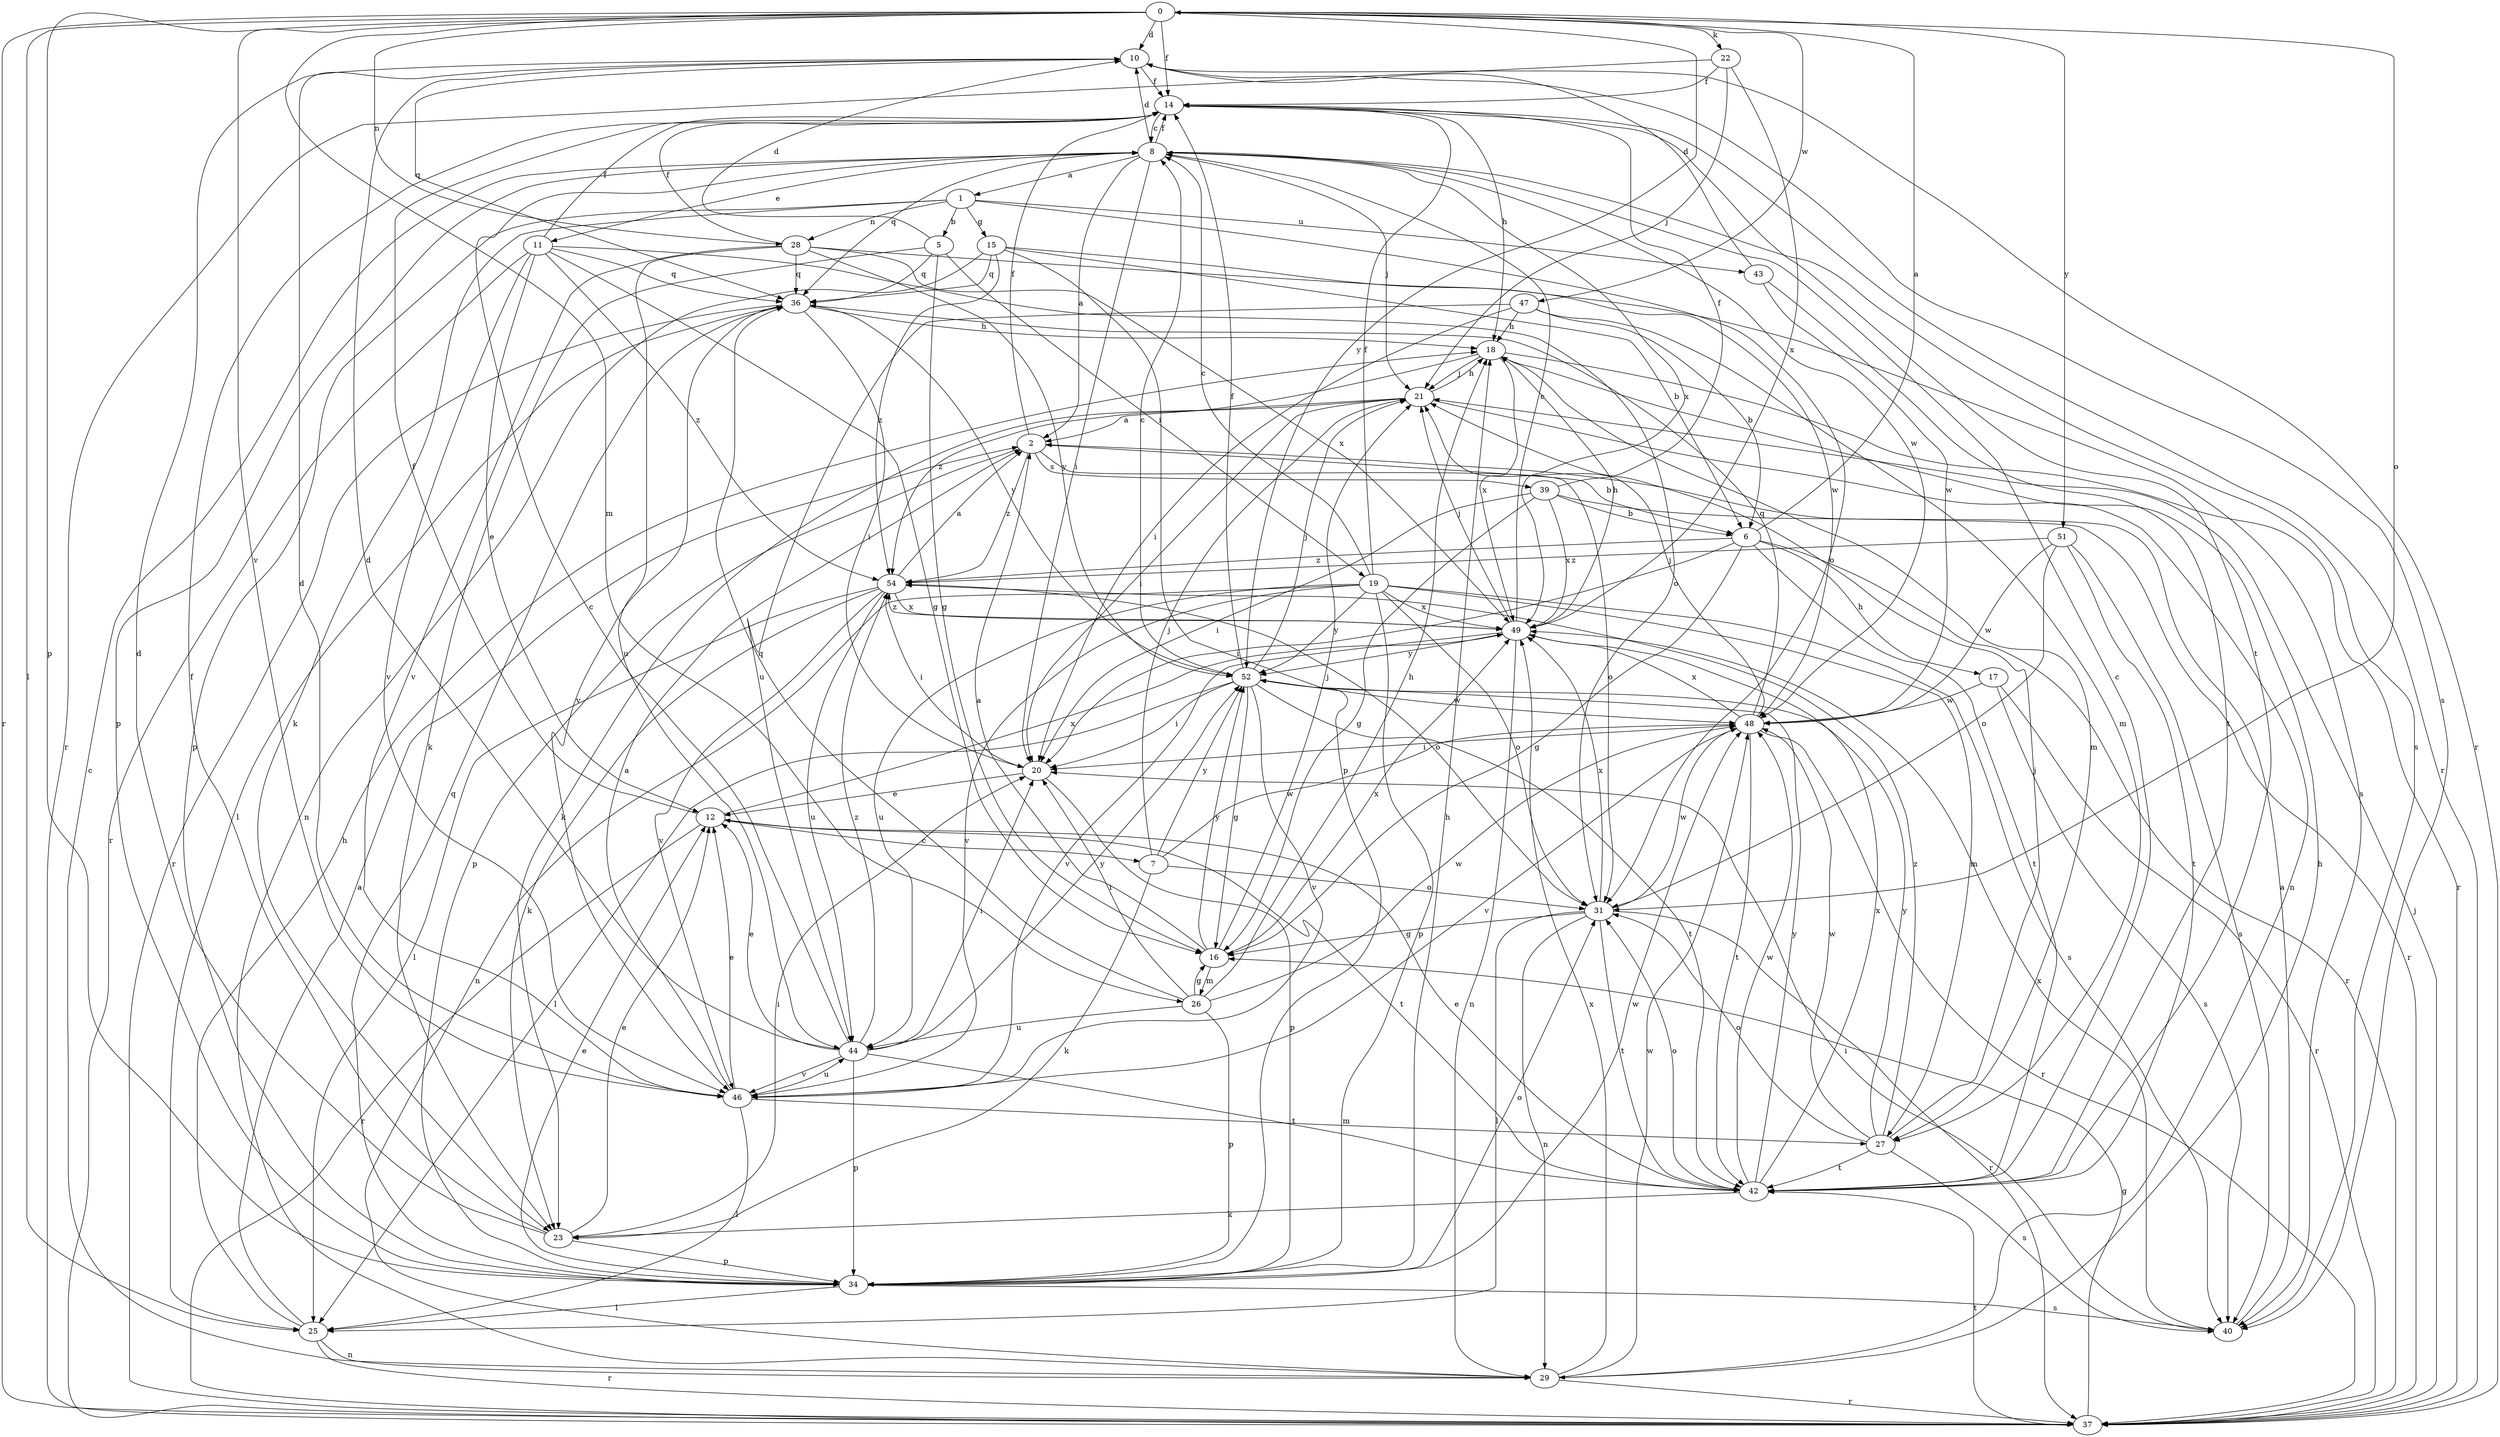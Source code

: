 strict digraph  {
0;
1;
2;
5;
6;
7;
8;
10;
11;
12;
14;
15;
16;
17;
18;
19;
20;
21;
22;
23;
25;
26;
27;
28;
29;
31;
34;
36;
37;
39;
40;
42;
43;
44;
46;
47;
48;
49;
51;
52;
54;
0 -> 10  [label=d];
0 -> 14  [label=f];
0 -> 22  [label=k];
0 -> 25  [label=l];
0 -> 26  [label=m];
0 -> 28  [label=n];
0 -> 31  [label=o];
0 -> 34  [label=p];
0 -> 37  [label=r];
0 -> 46  [label=v];
0 -> 47  [label=w];
0 -> 51  [label=y];
0 -> 52  [label=y];
1 -> 5  [label=b];
1 -> 15  [label=g];
1 -> 23  [label=k];
1 -> 28  [label=n];
1 -> 31  [label=o];
1 -> 34  [label=p];
1 -> 43  [label=u];
2 -> 6  [label=b];
2 -> 14  [label=f];
2 -> 31  [label=o];
2 -> 34  [label=p];
2 -> 39  [label=s];
2 -> 54  [label=z];
5 -> 10  [label=d];
5 -> 16  [label=g];
5 -> 19  [label=i];
5 -> 23  [label=k];
5 -> 36  [label=q];
6 -> 0  [label=a];
6 -> 16  [label=g];
6 -> 17  [label=h];
6 -> 20  [label=i];
6 -> 37  [label=r];
6 -> 42  [label=t];
6 -> 54  [label=z];
7 -> 21  [label=j];
7 -> 23  [label=k];
7 -> 31  [label=o];
7 -> 48  [label=w];
7 -> 52  [label=y];
8 -> 1  [label=a];
8 -> 2  [label=a];
8 -> 10  [label=d];
8 -> 11  [label=e];
8 -> 14  [label=f];
8 -> 20  [label=i];
8 -> 21  [label=j];
8 -> 34  [label=p];
8 -> 36  [label=q];
8 -> 40  [label=s];
8 -> 48  [label=w];
8 -> 49  [label=x];
10 -> 14  [label=f];
10 -> 36  [label=q];
10 -> 37  [label=r];
10 -> 40  [label=s];
11 -> 12  [label=e];
11 -> 14  [label=f];
11 -> 16  [label=g];
11 -> 31  [label=o];
11 -> 36  [label=q];
11 -> 37  [label=r];
11 -> 46  [label=v];
11 -> 54  [label=z];
12 -> 7  [label=c];
12 -> 14  [label=f];
12 -> 37  [label=r];
12 -> 42  [label=t];
12 -> 49  [label=x];
14 -> 8  [label=c];
14 -> 18  [label=h];
14 -> 37  [label=r];
14 -> 42  [label=t];
15 -> 6  [label=b];
15 -> 29  [label=n];
15 -> 34  [label=p];
15 -> 36  [label=q];
15 -> 48  [label=w];
15 -> 54  [label=z];
16 -> 2  [label=a];
16 -> 21  [label=j];
16 -> 26  [label=m];
16 -> 49  [label=x];
16 -> 52  [label=y];
17 -> 37  [label=r];
17 -> 40  [label=s];
17 -> 48  [label=w];
18 -> 21  [label=j];
18 -> 27  [label=m];
18 -> 37  [label=r];
18 -> 49  [label=x];
18 -> 54  [label=z];
19 -> 8  [label=c];
19 -> 14  [label=f];
19 -> 27  [label=m];
19 -> 29  [label=n];
19 -> 31  [label=o];
19 -> 34  [label=p];
19 -> 40  [label=s];
19 -> 44  [label=u];
19 -> 46  [label=v];
19 -> 49  [label=x];
19 -> 52  [label=y];
20 -> 12  [label=e];
20 -> 34  [label=p];
21 -> 2  [label=a];
21 -> 18  [label=h];
21 -> 20  [label=i];
21 -> 23  [label=k];
21 -> 29  [label=n];
22 -> 14  [label=f];
22 -> 21  [label=j];
22 -> 37  [label=r];
22 -> 49  [label=x];
23 -> 10  [label=d];
23 -> 12  [label=e];
23 -> 14  [label=f];
23 -> 20  [label=i];
23 -> 34  [label=p];
25 -> 2  [label=a];
25 -> 18  [label=h];
25 -> 29  [label=n];
25 -> 37  [label=r];
26 -> 16  [label=g];
26 -> 18  [label=h];
26 -> 20  [label=i];
26 -> 34  [label=p];
26 -> 36  [label=q];
26 -> 44  [label=u];
26 -> 48  [label=w];
27 -> 21  [label=j];
27 -> 31  [label=o];
27 -> 40  [label=s];
27 -> 42  [label=t];
27 -> 48  [label=w];
27 -> 52  [label=y];
27 -> 54  [label=z];
28 -> 14  [label=f];
28 -> 36  [label=q];
28 -> 40  [label=s];
28 -> 44  [label=u];
28 -> 46  [label=v];
28 -> 49  [label=x];
28 -> 52  [label=y];
29 -> 8  [label=c];
29 -> 18  [label=h];
29 -> 37  [label=r];
29 -> 48  [label=w];
29 -> 49  [label=x];
31 -> 16  [label=g];
31 -> 25  [label=l];
31 -> 29  [label=n];
31 -> 37  [label=r];
31 -> 42  [label=t];
31 -> 48  [label=w];
31 -> 49  [label=x];
34 -> 12  [label=e];
34 -> 18  [label=h];
34 -> 25  [label=l];
34 -> 31  [label=o];
34 -> 36  [label=q];
34 -> 40  [label=s];
34 -> 48  [label=w];
36 -> 18  [label=h];
36 -> 20  [label=i];
36 -> 25  [label=l];
36 -> 37  [label=r];
36 -> 46  [label=v];
36 -> 52  [label=y];
37 -> 16  [label=g];
37 -> 21  [label=j];
37 -> 42  [label=t];
39 -> 6  [label=b];
39 -> 14  [label=f];
39 -> 16  [label=g];
39 -> 20  [label=i];
39 -> 37  [label=r];
39 -> 49  [label=x];
40 -> 2  [label=a];
40 -> 20  [label=i];
40 -> 49  [label=x];
42 -> 8  [label=c];
42 -> 12  [label=e];
42 -> 23  [label=k];
42 -> 31  [label=o];
42 -> 48  [label=w];
42 -> 49  [label=x];
42 -> 52  [label=y];
43 -> 10  [label=d];
43 -> 42  [label=t];
43 -> 48  [label=w];
44 -> 8  [label=c];
44 -> 10  [label=d];
44 -> 12  [label=e];
44 -> 20  [label=i];
44 -> 34  [label=p];
44 -> 42  [label=t];
44 -> 46  [label=v];
44 -> 52  [label=y];
44 -> 54  [label=z];
46 -> 2  [label=a];
46 -> 10  [label=d];
46 -> 12  [label=e];
46 -> 25  [label=l];
46 -> 27  [label=m];
46 -> 44  [label=u];
47 -> 6  [label=b];
47 -> 18  [label=h];
47 -> 20  [label=i];
47 -> 27  [label=m];
47 -> 44  [label=u];
48 -> 20  [label=i];
48 -> 21  [label=j];
48 -> 36  [label=q];
48 -> 37  [label=r];
48 -> 42  [label=t];
48 -> 46  [label=v];
48 -> 49  [label=x];
49 -> 8  [label=c];
49 -> 18  [label=h];
49 -> 21  [label=j];
49 -> 29  [label=n];
49 -> 46  [label=v];
49 -> 52  [label=y];
49 -> 54  [label=z];
51 -> 31  [label=o];
51 -> 40  [label=s];
51 -> 42  [label=t];
51 -> 48  [label=w];
51 -> 54  [label=z];
52 -> 8  [label=c];
52 -> 14  [label=f];
52 -> 16  [label=g];
52 -> 20  [label=i];
52 -> 21  [label=j];
52 -> 25  [label=l];
52 -> 42  [label=t];
52 -> 46  [label=v];
52 -> 48  [label=w];
54 -> 2  [label=a];
54 -> 20  [label=i];
54 -> 23  [label=k];
54 -> 25  [label=l];
54 -> 31  [label=o];
54 -> 44  [label=u];
54 -> 46  [label=v];
54 -> 49  [label=x];
}
